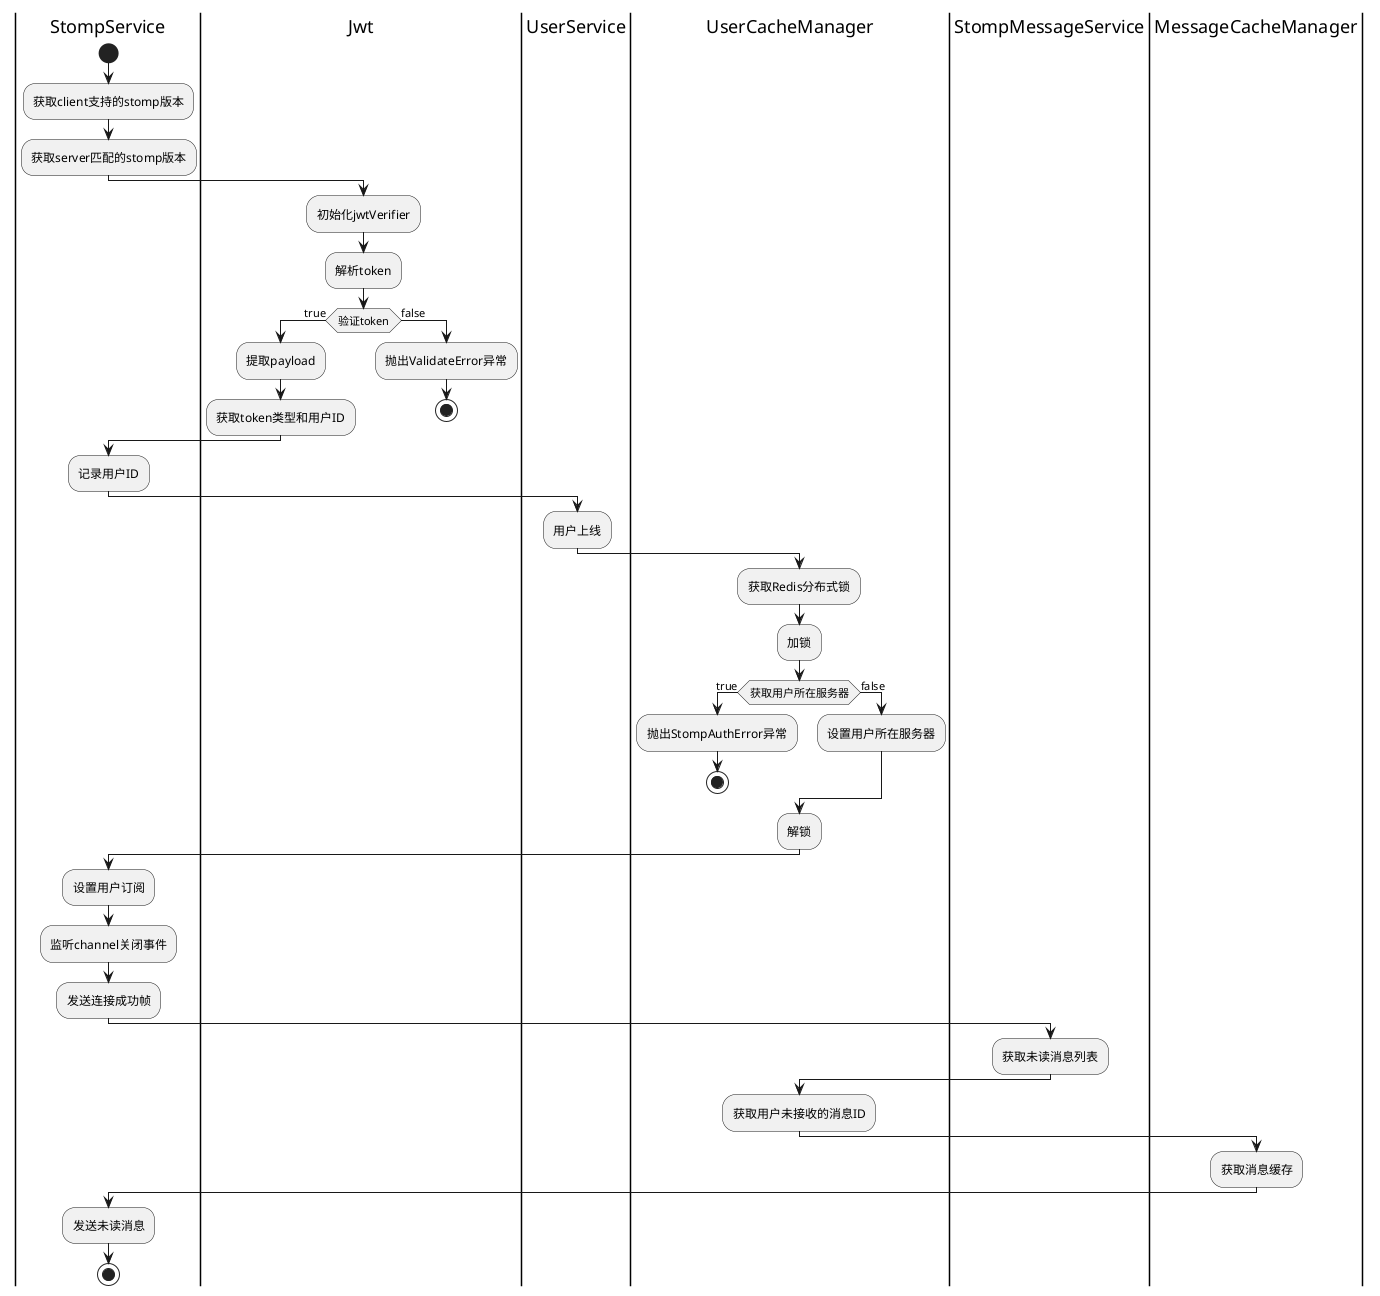 @startuml

|StompService|
start
:获取client支持的stomp版本;
:获取server匹配的stomp版本;
|Jwt|
:初始化jwtVerifier;
:解析token;
if (验证token) then (true)
  :提取payload;
  :获取token类型和用户ID;
else (false)
  :抛出ValidateError异常;
  stop
endif
|StompService|
:记录用户ID;
|UserService|
:用户上线;
|UserCacheManager|
:获取Redis分布式锁;
:加锁;
if (获取用户所在服务器) then (true)
  :抛出StompAuthError异常;
  stop
else (false)
  :设置用户所在服务器;
endif
:解锁;
|StompService|
:设置用户订阅;
:监听channel关闭事件;
:发送连接成功帧;
|StompMessageService|
:获取未读消息列表;
|UserCacheManager|
:获取用户未接收的消息ID;
|MessageCacheManager|
:获取消息缓存;
|StompService|
:发送未读消息;
stop
@enduml
